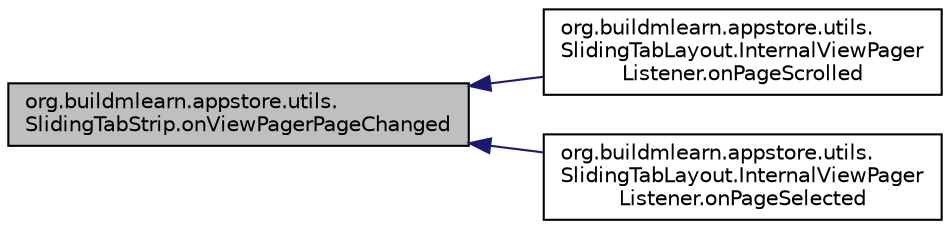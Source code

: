 digraph "org.buildmlearn.appstore.utils.SlidingTabStrip.onViewPagerPageChanged"
{
 // INTERACTIVE_SVG=YES
  bgcolor="transparent";
  edge [fontname="Helvetica",fontsize="10",labelfontname="Helvetica",labelfontsize="10"];
  node [fontname="Helvetica",fontsize="10",shape=record];
  rankdir="LR";
  Node1 [label="org.buildmlearn.appstore.utils.\lSlidingTabStrip.onViewPagerPageChanged",height=0.2,width=0.4,color="black", fillcolor="grey75", style="filled", fontcolor="black"];
  Node1 -> Node2 [dir="back",color="midnightblue",fontsize="10",style="solid",fontname="Helvetica"];
  Node2 [label="org.buildmlearn.appstore.utils.\lSlidingTabLayout.InternalViewPager\lListener.onPageScrolled",height=0.2,width=0.4,color="black",URL="$da/d65/classorg_1_1buildmlearn_1_1appstore_1_1utils_1_1_sliding_tab_layout_1_1_internal_view_pager_listener.html#a16ddc6a6eefc35a915964f0a785c6410",tooltip="This method is executed when the page is scrolled/swiped in the view-pager. "];
  Node1 -> Node3 [dir="back",color="midnightblue",fontsize="10",style="solid",fontname="Helvetica"];
  Node3 [label="org.buildmlearn.appstore.utils.\lSlidingTabLayout.InternalViewPager\lListener.onPageSelected",height=0.2,width=0.4,color="black",URL="$da/d65/classorg_1_1buildmlearn_1_1appstore_1_1utils_1_1_sliding_tab_layout_1_1_internal_view_pager_listener.html#adb9d33fdfc05a7b2b6896e8aa47ca6cb",tooltip="This method is executed when a page is selected. "];
}
